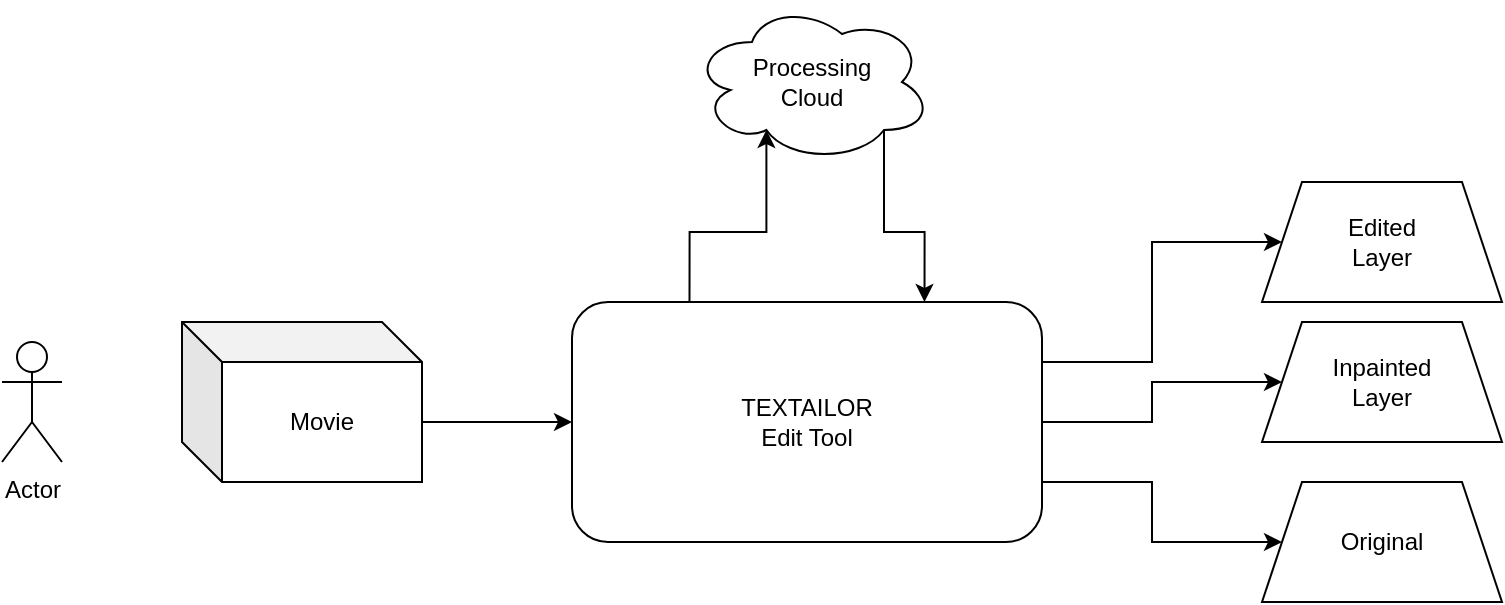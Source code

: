 <mxfile version="16.4.7" type="github">
  <diagram id="AA4gQultASKQ6ed4tJZZ" name="Page-1">
    <mxGraphModel dx="1268" dy="729" grid="1" gridSize="10" guides="1" tooltips="1" connect="1" arrows="1" fold="1" page="1" pageScale="1" pageWidth="850" pageHeight="1100" math="0" shadow="0">
      <root>
        <mxCell id="0" />
        <mxCell id="1" parent="0" />
        <mxCell id="PkmS9PIWkpBxyQ8IvsfH-7" style="edgeStyle=orthogonalEdgeStyle;rounded=0;orthogonalLoop=1;jettySize=auto;html=1;exitX=0;exitY=0;exitDx=120;exitDy=50;exitPerimeter=0;" edge="1" parent="1" source="PkmS9PIWkpBxyQ8IvsfH-1" target="PkmS9PIWkpBxyQ8IvsfH-3">
          <mxGeometry relative="1" as="geometry" />
        </mxCell>
        <mxCell id="PkmS9PIWkpBxyQ8IvsfH-1" value="Movie" style="shape=cube;whiteSpace=wrap;html=1;boundedLbl=1;backgroundOutline=1;darkOpacity=0.05;darkOpacity2=0.1;" vertex="1" parent="1">
          <mxGeometry x="110" y="230" width="120" height="80" as="geometry" />
        </mxCell>
        <mxCell id="PkmS9PIWkpBxyQ8IvsfH-9" style="edgeStyle=orthogonalEdgeStyle;rounded=0;orthogonalLoop=1;jettySize=auto;html=1;exitX=0.8;exitY=0.8;exitDx=0;exitDy=0;exitPerimeter=0;entryX=0.75;entryY=0;entryDx=0;entryDy=0;" edge="1" parent="1" source="PkmS9PIWkpBxyQ8IvsfH-2" target="PkmS9PIWkpBxyQ8IvsfH-3">
          <mxGeometry relative="1" as="geometry" />
        </mxCell>
        <mxCell id="PkmS9PIWkpBxyQ8IvsfH-2" value="Processing&lt;br&gt;Cloud" style="ellipse;shape=cloud;whiteSpace=wrap;html=1;" vertex="1" parent="1">
          <mxGeometry x="365" y="70" width="120" height="80" as="geometry" />
        </mxCell>
        <mxCell id="PkmS9PIWkpBxyQ8IvsfH-8" style="edgeStyle=orthogonalEdgeStyle;rounded=0;orthogonalLoop=1;jettySize=auto;html=1;exitX=0.25;exitY=0;exitDx=0;exitDy=0;entryX=0.31;entryY=0.8;entryDx=0;entryDy=0;entryPerimeter=0;" edge="1" parent="1" source="PkmS9PIWkpBxyQ8IvsfH-3" target="PkmS9PIWkpBxyQ8IvsfH-2">
          <mxGeometry relative="1" as="geometry" />
        </mxCell>
        <mxCell id="PkmS9PIWkpBxyQ8IvsfH-10" style="edgeStyle=orthogonalEdgeStyle;rounded=0;orthogonalLoop=1;jettySize=auto;html=1;exitX=1;exitY=0.25;exitDx=0;exitDy=0;entryX=0;entryY=0.5;entryDx=0;entryDy=0;" edge="1" parent="1" source="PkmS9PIWkpBxyQ8IvsfH-3" target="PkmS9PIWkpBxyQ8IvsfH-6">
          <mxGeometry relative="1" as="geometry" />
        </mxCell>
        <mxCell id="PkmS9PIWkpBxyQ8IvsfH-11" style="edgeStyle=orthogonalEdgeStyle;rounded=0;orthogonalLoop=1;jettySize=auto;html=1;exitX=1;exitY=0.5;exitDx=0;exitDy=0;" edge="1" parent="1" source="PkmS9PIWkpBxyQ8IvsfH-3" target="PkmS9PIWkpBxyQ8IvsfH-5">
          <mxGeometry relative="1" as="geometry" />
        </mxCell>
        <mxCell id="PkmS9PIWkpBxyQ8IvsfH-12" style="edgeStyle=orthogonalEdgeStyle;rounded=0;orthogonalLoop=1;jettySize=auto;html=1;exitX=1;exitY=0.75;exitDx=0;exitDy=0;entryX=0;entryY=0.5;entryDx=0;entryDy=0;" edge="1" parent="1" source="PkmS9PIWkpBxyQ8IvsfH-3" target="PkmS9PIWkpBxyQ8IvsfH-4">
          <mxGeometry relative="1" as="geometry" />
        </mxCell>
        <mxCell id="PkmS9PIWkpBxyQ8IvsfH-3" value="TEXTAILOR&lt;br&gt;Edit Tool" style="rounded=1;whiteSpace=wrap;html=1;" vertex="1" parent="1">
          <mxGeometry x="305" y="220" width="235" height="120" as="geometry" />
        </mxCell>
        <mxCell id="PkmS9PIWkpBxyQ8IvsfH-4" value="Original" style="shape=trapezoid;perimeter=trapezoidPerimeter;whiteSpace=wrap;html=1;fixedSize=1;" vertex="1" parent="1">
          <mxGeometry x="650" y="310" width="120" height="60" as="geometry" />
        </mxCell>
        <mxCell id="PkmS9PIWkpBxyQ8IvsfH-5" value="Inpainted&lt;br&gt;Layer" style="shape=trapezoid;perimeter=trapezoidPerimeter;whiteSpace=wrap;html=1;fixedSize=1;" vertex="1" parent="1">
          <mxGeometry x="650" y="230" width="120" height="60" as="geometry" />
        </mxCell>
        <mxCell id="PkmS9PIWkpBxyQ8IvsfH-6" value="Edited&lt;br&gt;Layer" style="shape=trapezoid;perimeter=trapezoidPerimeter;whiteSpace=wrap;html=1;fixedSize=1;" vertex="1" parent="1">
          <mxGeometry x="650" y="160" width="120" height="60" as="geometry" />
        </mxCell>
        <mxCell id="PkmS9PIWkpBxyQ8IvsfH-13" value="Actor" style="shape=umlActor;verticalLabelPosition=bottom;verticalAlign=top;html=1;outlineConnect=0;" vertex="1" parent="1">
          <mxGeometry x="20" y="240" width="30" height="60" as="geometry" />
        </mxCell>
      </root>
    </mxGraphModel>
  </diagram>
</mxfile>
